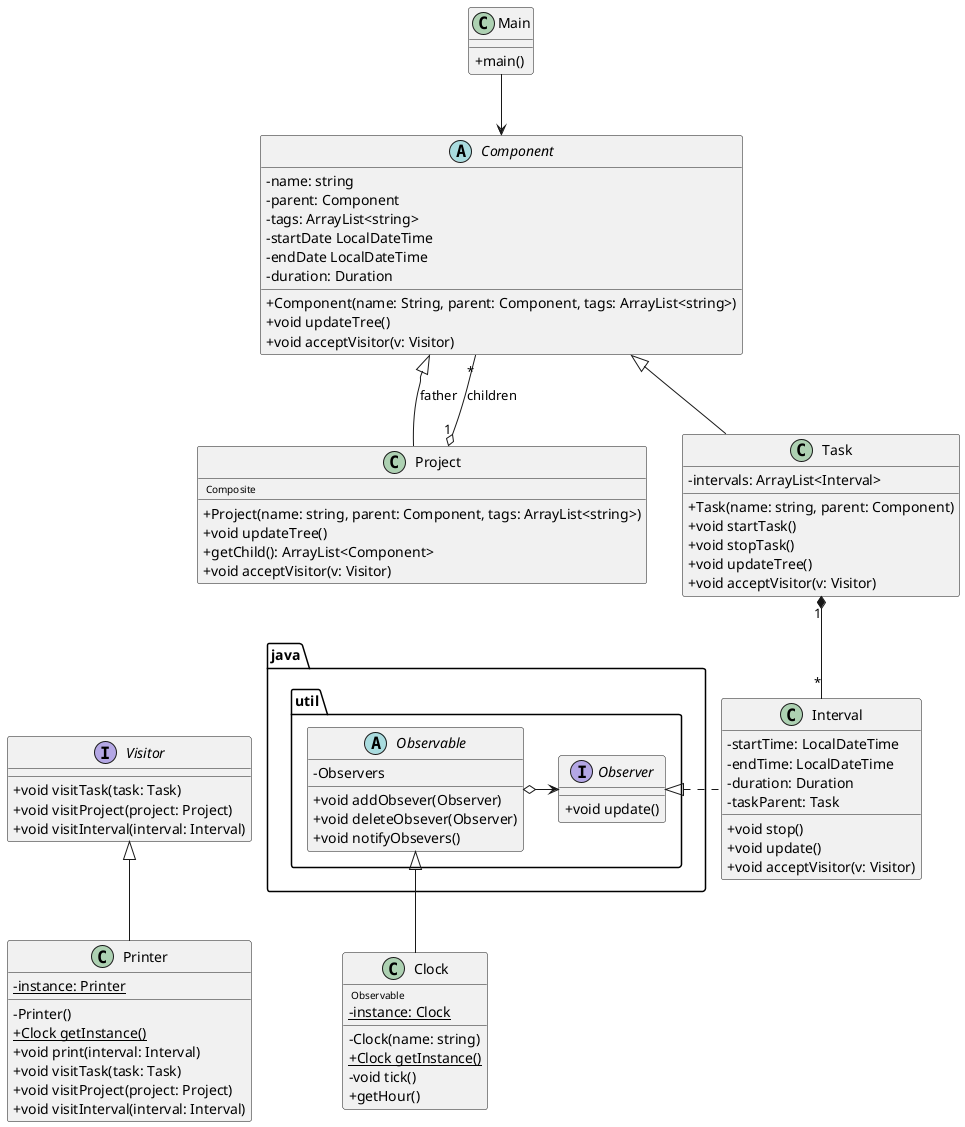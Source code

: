 @startuml
skinparam classAttributeIconSize 0
class Main
abstract Component
class Project
class Task
class Interval
class Clock
class Printer


Main-->Component
Component <|-- Task
Component <|-- Project: father 
Project "1" o-- "*" Component : children
Task "1"*-- "*" Interval
Printer -up-|> Visitor


class Main{
+main()
}

class Clock{
<size:10> Observable </size>
{static}-instance: Clock
-Clock(name: string)
+{static} Clock getInstance()
-void tick()
+getHour()
}

abstract Component{
-name: string
-parent: Component
-tags: ArrayList<string>
-startDate LocalDateTime
-endDate LocalDateTime
-duration: Duration
+Component(name: String, parent: Component, tags: ArrayList<string>)
+void updateTree()
+void acceptVisitor(v: Visitor)

}

class Project{
<size:10> Composite </size>
+Project(name: string, parent: Component, tags: ArrayList<string>)
+void updateTree()
+getChild(): ArrayList<Component>
+ void acceptVisitor(v: Visitor)
}

class Task{
+Task(name: string, parent: Component)
-intervals: ArrayList<Interval>
+void startTask()
+void stopTask()
+void updateTree()
+void acceptVisitor(v: Visitor)
}

class Interval{
-startTime: LocalDateTime
-endTime: LocalDateTime
-duration: Duration
-taskParent: Task
+ void stop()
+ void update()
+ void acceptVisitor(v: Visitor)
}

Interface Visitor {
+ void visitTask(task: Task)
+ void visitProject(project: Project)
+ void visitInterval(interval: Interval)
}


class Printer {
{static}-instance: Printer
-Printer()
+{static} Clock getInstance()
+ void print(interval: Interval)
+ void visitTask(task: Task)
+ void visitProject(project: Project)
+ void visitInterval(interval: Interval)
}

package "java.util"{
abstract Observable
interface Observer

interface Observer{
+void update()
}

abstract Observable{
-Observers
+void addObsever(Observer)
+void deleteObsever(Observer)
+void notifyObsevers()
}

Observable o-right-> Observer
Observable <|-- Clock
Observer <|.right.Interval
Visitor -[hidden]left- Observable
}
@enduml
